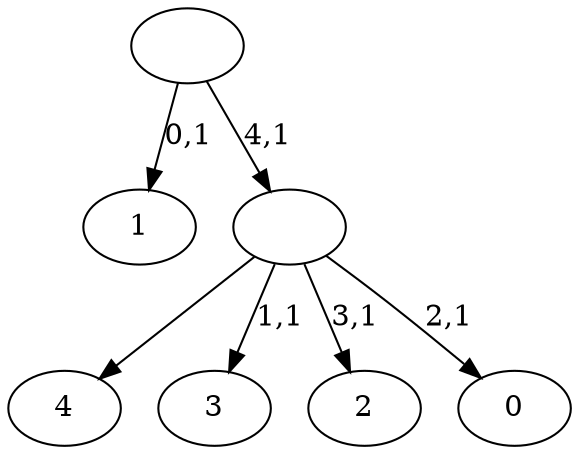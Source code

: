 digraph T {
	10 [label="4"]
	9 [label="3"]
	7 [label="2"]
	5 [label="1"]
	3 [label="0"]
	1 [label=""]
	0 [label=""]
	1 -> 3 [label="2,1"]
	1 -> 7 [label="3,1"]
	1 -> 9 [label="1,1"]
	1 -> 10 [label=""]
	0 -> 5 [label="0,1"]
	0 -> 1 [label="4,1"]
}
